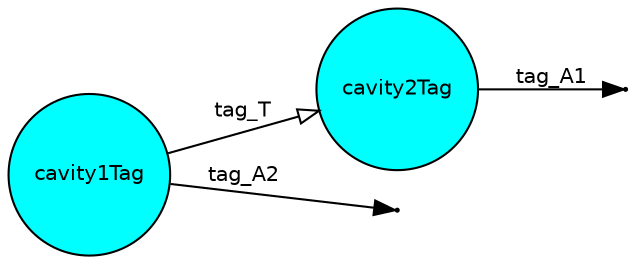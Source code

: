 digraph pwb_model {
	rankdir=LR;
	size="8,5"
	node [ shape = circle , fontname = "Helvetica" , fontsize = 10 , height = 0.1 , width = 0.1 , margin = 0.01 ,  style=filled ];
	edge [ fontname = "Helvetica" , forcelabels= true , fontsize = 10 ];
	"cavity1Tag" [ shape=circle fillcolor=cyan ];
	"cavity2Tag" [ shape=circle fillcolor=cyan ];
        "REF1" [shape=point , label ="", width=0.02 , height=0.02, regular=1, style=filled , fillcolor=black ];
	cavity1Tag -> REF1 [ label = "tag_A2" , arrowhead = "normal" ];
        "REF2" [shape=point , label ="", width=0.02 , height=0.02, regular=1, style=filled , fillcolor=black ];
	cavity2Tag -> REF2 [ label = "tag_A1" , arrowhead = "normal" ];
	cavity1Tag -> cavity2Tag [ label = "tag_T" , arrowhead = "empty" ];
}
